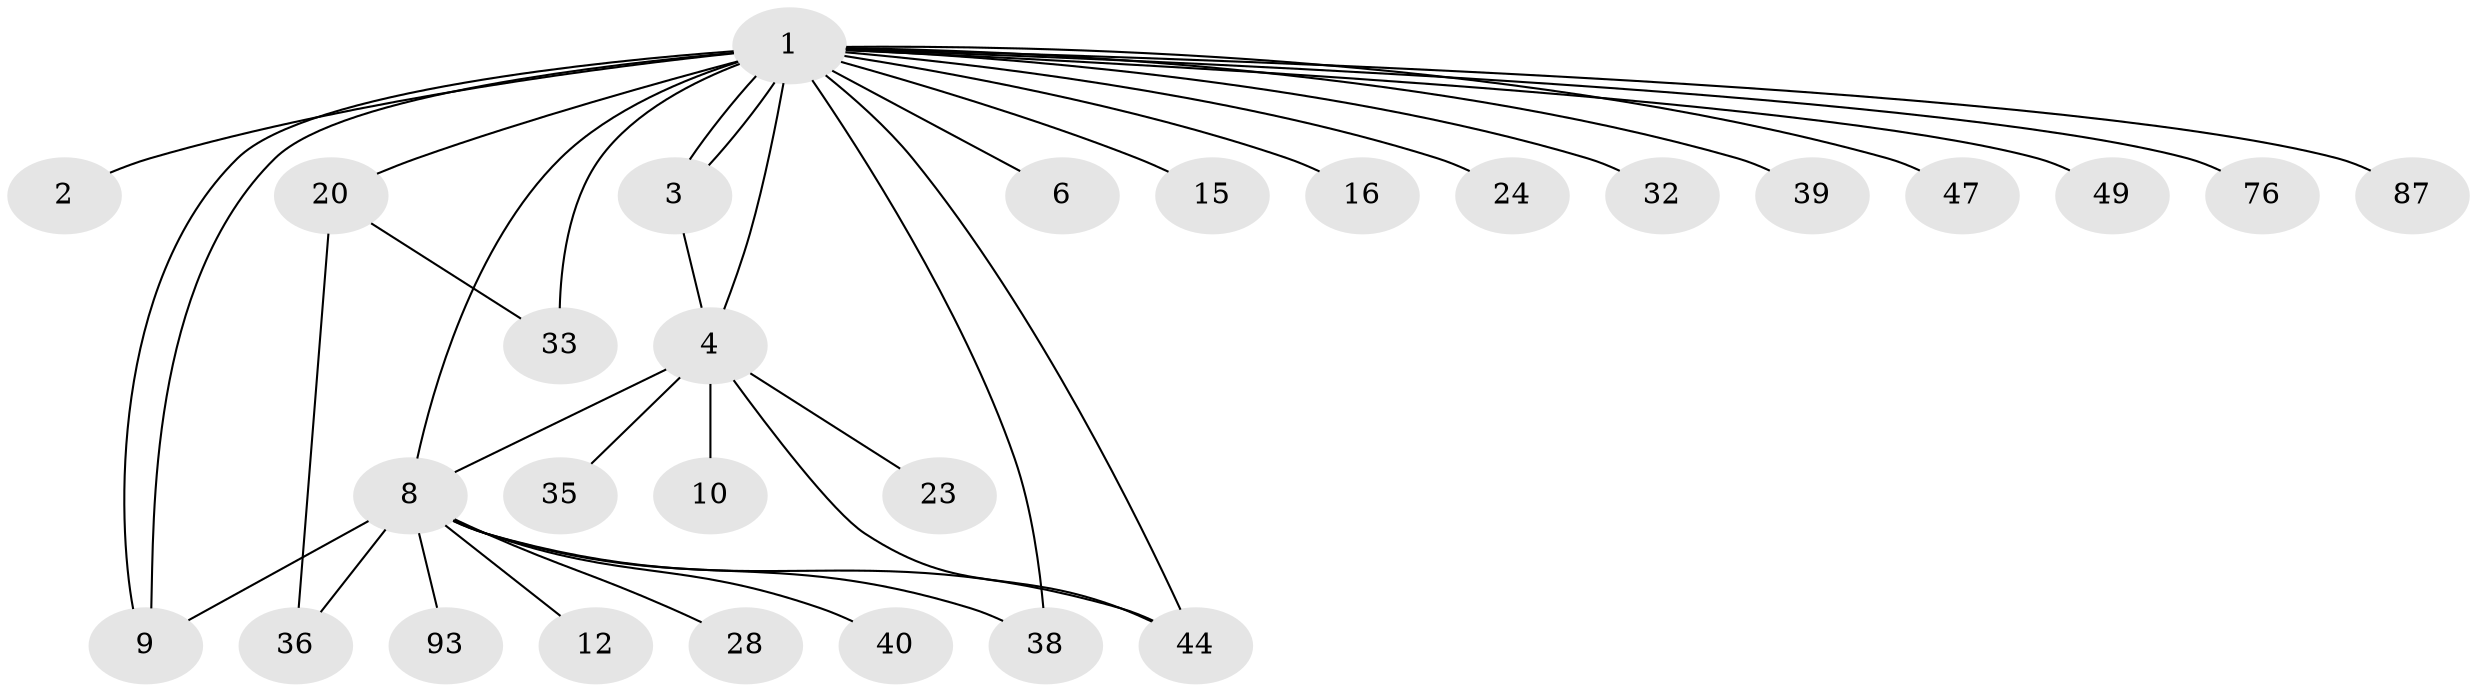 // original degree distribution, {25: 0.010638297872340425, 1: 0.5425531914893617, 5: 0.05319148936170213, 10: 0.010638297872340425, 2: 0.24468085106382978, 13: 0.010638297872340425, 4: 0.0425531914893617, 7: 0.010638297872340425, 6: 0.010638297872340425, 3: 0.05319148936170213, 8: 0.010638297872340425}
// Generated by graph-tools (version 1.1) at 2025/18/03/04/25 18:18:28]
// undirected, 28 vertices, 37 edges
graph export_dot {
graph [start="1"]
  node [color=gray90,style=filled];
  1;
  2;
  3 [super="+31+92"];
  4 [super="+5+7+90+52"];
  6;
  8 [super="+27+11+42+18+85+73+58+14+19"];
  9 [super="+13+50"];
  10;
  12 [super="+30"];
  15 [super="+25"];
  16 [super="+55"];
  20 [super="+21+84+88+77+79"];
  23;
  24 [super="+62"];
  28;
  32;
  33;
  35;
  36 [super="+56+86+41"];
  38 [super="+72"];
  39;
  40;
  44 [super="+67+51"];
  47;
  49;
  76;
  87;
  93;
  1 -- 2;
  1 -- 3 [weight=2];
  1 -- 3;
  1 -- 6;
  1 -- 8 [weight=4];
  1 -- 9;
  1 -- 9;
  1 -- 15;
  1 -- 16;
  1 -- 20;
  1 -- 24;
  1 -- 32;
  1 -- 33;
  1 -- 38;
  1 -- 39;
  1 -- 44;
  1 -- 47;
  1 -- 49;
  1 -- 76;
  1 -- 87;
  1 -- 4;
  3 -- 4;
  4 -- 10;
  4 -- 23;
  4 -- 35;
  4 -- 44;
  4 -- 8;
  8 -- 12;
  8 -- 40;
  8 -- 93;
  8 -- 36 [weight=2];
  8 -- 9 [weight=3];
  8 -- 44;
  8 -- 28;
  8 -- 38;
  20 -- 33;
  20 -- 36;
}
